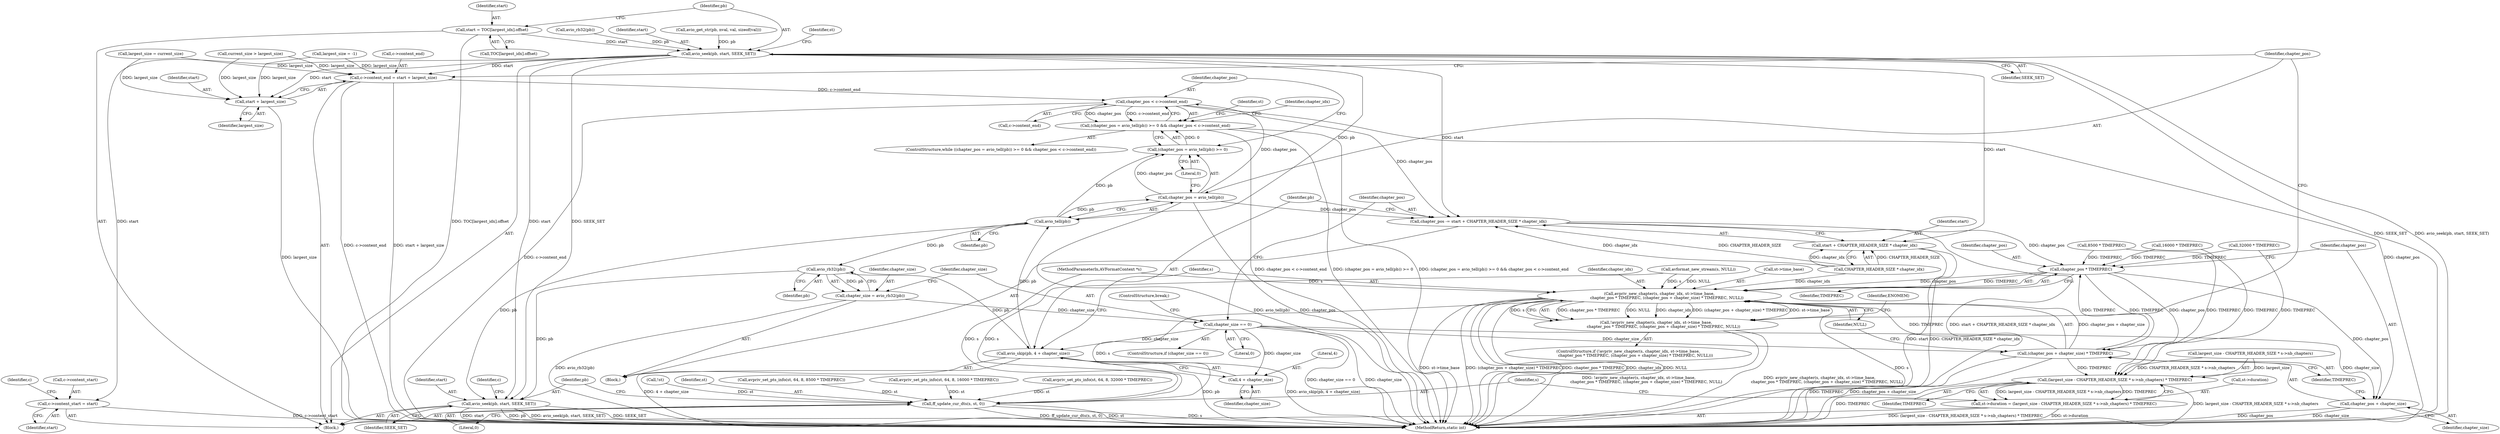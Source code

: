 digraph "0_FFmpeg_ed188f6dcdf0935c939ed813cf8745d50742014b@array" {
"1000754" [label="(Call,start = TOC[largest_idx].offset)"];
"1000761" [label="(Call,avio_seek(pb, start, SEEK_SET))"];
"1000770" [label="(Call,c->content_start = start)"];
"1000775" [label="(Call,c->content_end = start + largest_size)"];
"1000790" [label="(Call,chapter_pos < c->content_end)"];
"1000783" [label="(Call,(chapter_pos = avio_tell(pb)) >= 0 && chapter_pos < c->content_end)"];
"1000812" [label="(Call,chapter_pos -= start + CHAPTER_HEADER_SIZE * chapter_idx)"];
"1000832" [label="(Call,chapter_pos * TIMEPREC)"];
"1000826" [label="(Call,avpriv_new_chapter(s, chapter_idx, st->time_base,\n            chapter_pos * TIMEPREC, (chapter_pos + chapter_size) * TIMEPREC, NULL))"];
"1000825" [label="(Call,!avpriv_new_chapter(s, chapter_idx, st->time_base,\n            chapter_pos * TIMEPREC, (chapter_pos + chapter_size) * TIMEPREC, NULL))"];
"1000857" [label="(Call,ff_update_cur_dts(s, st, 0))"];
"1000835" [label="(Call,(chapter_pos + chapter_size) * TIMEPREC)"];
"1000848" [label="(Call,(largest_size - CHAPTER_HEADER_SIZE * s->nb_chapters) * TIMEPREC)"];
"1000844" [label="(Call,st->duration = (largest_size - CHAPTER_HEADER_SIZE * s->nb_chapters) * TIMEPREC)"];
"1000836" [label="(Call,chapter_pos + chapter_size)"];
"1000779" [label="(Call,start + largest_size)"];
"1000787" [label="(Call,avio_tell(pb))"];
"1000784" [label="(Call,(chapter_pos = avio_tell(pb)) >= 0)"];
"1000785" [label="(Call,chapter_pos = avio_tell(pb))"];
"1000805" [label="(Call,avio_rb32(pb))"];
"1000803" [label="(Call,chapter_size = avio_rb32(pb))"];
"1000808" [label="(Call,chapter_size == 0)"];
"1000819" [label="(Call,avio_skip(pb, 4 + chapter_size))"];
"1000821" [label="(Call,4 + chapter_size)"];
"1000861" [label="(Call,avio_seek(pb, start, SEEK_SET))"];
"1000814" [label="(Call,start + CHAPTER_HEADER_SIZE * chapter_idx)"];
"1000812" [label="(Call,chapter_pos -= start + CHAPTER_HEADER_SIZE * chapter_idx)"];
"1000792" [label="(Call,c->content_end)"];
"1000781" [label="(Identifier,largest_size)"];
"1000825" [label="(Call,!avpriv_new_chapter(s, chapter_idx, st->time_base,\n            chapter_pos * TIMEPREC, (chapter_pos + chapter_size) * TIMEPREC, NULL))"];
"1000282" [label="(Call,avio_get_str(pb, nval, val, sizeof(val)))"];
"1000858" [label="(Identifier,s)"];
"1000809" [label="(Identifier,chapter_size)"];
"1000835" [label="(Call,(chapter_pos + chapter_size) * TIMEPREC)"];
"1000754" [label="(Call,start = TOC[largest_idx].offset)"];
"1000782" [label="(ControlStructure,while ((chapter_pos = avio_tell(pb)) >= 0 && chapter_pos < c->content_end))"];
"1000828" [label="(Identifier,chapter_idx)"];
"1000788" [label="(Identifier,pb)"];
"1000836" [label="(Call,chapter_pos + chapter_size)"];
"1000723" [label="(Call,16000 * TIMEPREC)"];
"1000762" [label="(Identifier,pb)"];
"1000127" [label="(MethodParameterIn,AVFormatContext *s)"];
"1000832" [label="(Call,chapter_pos * TIMEPREC)"];
"1000611" [label="(Call,avpriv_set_pts_info(st, 64, 8, 32000 * TIMEPREC))"];
"1000744" [label="(Call,current_size > largest_size)"];
"1000839" [label="(Identifier,TIMEPREC)"];
"1000783" [label="(Call,(chapter_pos = avio_tell(pb)) >= 0 && chapter_pos < c->content_end)"];
"1000823" [label="(Identifier,chapter_size)"];
"1000780" [label="(Identifier,start)"];
"1000564" [label="(Call,avformat_new_stream(s, NULL))"];
"1000834" [label="(Identifier,TIMEPREC)"];
"1000568" [label="(Call,!st)"];
"1000821" [label="(Call,4 + chapter_size)"];
"1000777" [label="(Identifier,c)"];
"1000771" [label="(Call,c->content_start)"];
"1000849" [label="(Call,largest_size - CHAPTER_HEADER_SIZE * s->nb_chapters)"];
"1000810" [label="(Literal,0)"];
"1000764" [label="(Identifier,SEEK_SET)"];
"1000155" [label="(Call,largest_size = -1)"];
"1000815" [label="(Identifier,start)"];
"1000808" [label="(Call,chapter_size == 0)"];
"1000786" [label="(Identifier,chapter_pos)"];
"1000877" [label="(MethodReturn,static int)"];
"1000751" [label="(Call,largest_size = current_size)"];
"1000844" [label="(Call,st->duration = (largest_size - CHAPTER_HEADER_SIZE * s->nb_chapters) * TIMEPREC)"];
"1000755" [label="(Identifier,start)"];
"1000816" [label="(Call,CHAPTER_HEADER_SIZE * chapter_idx)"];
"1000829" [label="(Call,st->time_base)"];
"1000128" [label="(Block,)"];
"1000806" [label="(Identifier,pb)"];
"1000779" [label="(Call,start + largest_size)"];
"1000833" [label="(Identifier,chapter_pos)"];
"1000824" [label="(ControlStructure,if (!avpriv_new_chapter(s, chapter_idx, st->time_base,\n            chapter_pos * TIMEPREC, (chapter_pos + chapter_size) * TIMEPREC, NULL)))"];
"1000784" [label="(Call,(chapter_pos = avio_tell(pb)) >= 0)"];
"1000846" [label="(Identifier,st)"];
"1000774" [label="(Identifier,start)"];
"1000787" [label="(Call,avio_tell(pb))"];
"1000795" [label="(Block,)"];
"1000859" [label="(Identifier,st)"];
"1000776" [label="(Call,c->content_end)"];
"1000843" [label="(Identifier,ENOMEM)"];
"1000840" [label="(Identifier,NULL)"];
"1000848" [label="(Call,(largest_size - CHAPTER_HEADER_SIZE * s->nb_chapters) * TIMEPREC)"];
"1000804" [label="(Identifier,chapter_size)"];
"1000805" [label="(Call,avio_rb32(pb))"];
"1000775" [label="(Call,c->content_end = start + largest_size)"];
"1000615" [label="(Call,32000 * TIMEPREC)"];
"1000856" [label="(Identifier,TIMEPREC)"];
"1000669" [label="(Call,8500 * TIMEPREC)"];
"1000814" [label="(Call,start + CHAPTER_HEADER_SIZE * chapter_idx)"];
"1000807" [label="(ControlStructure,if (chapter_size == 0))"];
"1000862" [label="(Identifier,pb)"];
"1000860" [label="(Literal,0)"];
"1000819" [label="(Call,avio_skip(pb, 4 + chapter_size))"];
"1000827" [label="(Identifier,s)"];
"1000761" [label="(Call,avio_seek(pb, start, SEEK_SET))"];
"1000838" [label="(Identifier,chapter_size)"];
"1000820" [label="(Identifier,pb)"];
"1000790" [label="(Call,chapter_pos < c->content_end)"];
"1000826" [label="(Call,avpriv_new_chapter(s, chapter_idx, st->time_base,\n            chapter_pos * TIMEPREC, (chapter_pos + chapter_size) * TIMEPREC, NULL))"];
"1000857" [label="(Call,ff_update_cur_dts(s, st, 0))"];
"1000770" [label="(Call,c->content_start = start)"];
"1000813" [label="(Identifier,chapter_pos)"];
"1000837" [label="(Identifier,chapter_pos)"];
"1000822" [label="(Literal,4)"];
"1000767" [label="(Identifier,st)"];
"1000237" [label="(Call,avio_rb32(pb))"];
"1000867" [label="(Identifier,c)"];
"1000864" [label="(Identifier,SEEK_SET)"];
"1000791" [label="(Identifier,chapter_pos)"];
"1000789" [label="(Literal,0)"];
"1000845" [label="(Call,st->duration)"];
"1000811" [label="(ControlStructure,break;)"];
"1000803" [label="(Call,chapter_size = avio_rb32(pb))"];
"1000756" [label="(Call,TOC[largest_idx].offset)"];
"1000785" [label="(Call,chapter_pos = avio_tell(pb))"];
"1000665" [label="(Call,avpriv_set_pts_info(st, 64, 8, 8500 * TIMEPREC))"];
"1000861" [label="(Call,avio_seek(pb, start, SEEK_SET))"];
"1000763" [label="(Identifier,start)"];
"1000863" [label="(Identifier,start)"];
"1000798" [label="(Identifier,chapter_idx)"];
"1000719" [label="(Call,avpriv_set_pts_info(st, 64, 8, 16000 * TIMEPREC))"];
"1000754" -> "1000128"  [label="AST: "];
"1000754" -> "1000756"  [label="CFG: "];
"1000755" -> "1000754"  [label="AST: "];
"1000756" -> "1000754"  [label="AST: "];
"1000762" -> "1000754"  [label="CFG: "];
"1000754" -> "1000877"  [label="DDG: TOC[largest_idx].offset"];
"1000754" -> "1000761"  [label="DDG: start"];
"1000761" -> "1000128"  [label="AST: "];
"1000761" -> "1000764"  [label="CFG: "];
"1000762" -> "1000761"  [label="AST: "];
"1000763" -> "1000761"  [label="AST: "];
"1000764" -> "1000761"  [label="AST: "];
"1000767" -> "1000761"  [label="CFG: "];
"1000761" -> "1000877"  [label="DDG: SEEK_SET"];
"1000761" -> "1000877"  [label="DDG: avio_seek(pb, start, SEEK_SET)"];
"1000237" -> "1000761"  [label="DDG: pb"];
"1000282" -> "1000761"  [label="DDG: pb"];
"1000761" -> "1000770"  [label="DDG: start"];
"1000761" -> "1000775"  [label="DDG: start"];
"1000761" -> "1000779"  [label="DDG: start"];
"1000761" -> "1000787"  [label="DDG: pb"];
"1000761" -> "1000812"  [label="DDG: start"];
"1000761" -> "1000814"  [label="DDG: start"];
"1000761" -> "1000861"  [label="DDG: start"];
"1000761" -> "1000861"  [label="DDG: SEEK_SET"];
"1000770" -> "1000128"  [label="AST: "];
"1000770" -> "1000774"  [label="CFG: "];
"1000771" -> "1000770"  [label="AST: "];
"1000774" -> "1000770"  [label="AST: "];
"1000777" -> "1000770"  [label="CFG: "];
"1000770" -> "1000877"  [label="DDG: c->content_start"];
"1000775" -> "1000128"  [label="AST: "];
"1000775" -> "1000779"  [label="CFG: "];
"1000776" -> "1000775"  [label="AST: "];
"1000779" -> "1000775"  [label="AST: "];
"1000786" -> "1000775"  [label="CFG: "];
"1000775" -> "1000877"  [label="DDG: c->content_end"];
"1000775" -> "1000877"  [label="DDG: start + largest_size"];
"1000744" -> "1000775"  [label="DDG: largest_size"];
"1000751" -> "1000775"  [label="DDG: largest_size"];
"1000155" -> "1000775"  [label="DDG: largest_size"];
"1000775" -> "1000790"  [label="DDG: c->content_end"];
"1000790" -> "1000783"  [label="AST: "];
"1000790" -> "1000792"  [label="CFG: "];
"1000791" -> "1000790"  [label="AST: "];
"1000792" -> "1000790"  [label="AST: "];
"1000783" -> "1000790"  [label="CFG: "];
"1000790" -> "1000877"  [label="DDG: c->content_end"];
"1000790" -> "1000877"  [label="DDG: chapter_pos"];
"1000790" -> "1000783"  [label="DDG: chapter_pos"];
"1000790" -> "1000783"  [label="DDG: c->content_end"];
"1000785" -> "1000790"  [label="DDG: chapter_pos"];
"1000790" -> "1000812"  [label="DDG: chapter_pos"];
"1000783" -> "1000782"  [label="AST: "];
"1000783" -> "1000784"  [label="CFG: "];
"1000784" -> "1000783"  [label="AST: "];
"1000798" -> "1000783"  [label="CFG: "];
"1000846" -> "1000783"  [label="CFG: "];
"1000783" -> "1000877"  [label="DDG: (chapter_pos = avio_tell(pb)) >= 0 && chapter_pos < c->content_end"];
"1000783" -> "1000877"  [label="DDG: chapter_pos < c->content_end"];
"1000783" -> "1000877"  [label="DDG: (chapter_pos = avio_tell(pb)) >= 0"];
"1000784" -> "1000783"  [label="DDG: 0"];
"1000812" -> "1000795"  [label="AST: "];
"1000812" -> "1000814"  [label="CFG: "];
"1000813" -> "1000812"  [label="AST: "];
"1000814" -> "1000812"  [label="AST: "];
"1000820" -> "1000812"  [label="CFG: "];
"1000812" -> "1000877"  [label="DDG: start + CHAPTER_HEADER_SIZE * chapter_idx"];
"1000816" -> "1000812"  [label="DDG: CHAPTER_HEADER_SIZE"];
"1000816" -> "1000812"  [label="DDG: chapter_idx"];
"1000785" -> "1000812"  [label="DDG: chapter_pos"];
"1000812" -> "1000832"  [label="DDG: chapter_pos"];
"1000832" -> "1000826"  [label="AST: "];
"1000832" -> "1000834"  [label="CFG: "];
"1000833" -> "1000832"  [label="AST: "];
"1000834" -> "1000832"  [label="AST: "];
"1000837" -> "1000832"  [label="CFG: "];
"1000832" -> "1000826"  [label="DDG: chapter_pos"];
"1000832" -> "1000826"  [label="DDG: TIMEPREC"];
"1000615" -> "1000832"  [label="DDG: TIMEPREC"];
"1000669" -> "1000832"  [label="DDG: TIMEPREC"];
"1000723" -> "1000832"  [label="DDG: TIMEPREC"];
"1000835" -> "1000832"  [label="DDG: TIMEPREC"];
"1000832" -> "1000835"  [label="DDG: chapter_pos"];
"1000832" -> "1000835"  [label="DDG: TIMEPREC"];
"1000832" -> "1000836"  [label="DDG: chapter_pos"];
"1000826" -> "1000825"  [label="AST: "];
"1000826" -> "1000840"  [label="CFG: "];
"1000827" -> "1000826"  [label="AST: "];
"1000828" -> "1000826"  [label="AST: "];
"1000829" -> "1000826"  [label="AST: "];
"1000835" -> "1000826"  [label="AST: "];
"1000840" -> "1000826"  [label="AST: "];
"1000825" -> "1000826"  [label="CFG: "];
"1000826" -> "1000877"  [label="DDG: s"];
"1000826" -> "1000877"  [label="DDG: st->time_base"];
"1000826" -> "1000877"  [label="DDG: (chapter_pos + chapter_size) * TIMEPREC"];
"1000826" -> "1000877"  [label="DDG: chapter_pos * TIMEPREC"];
"1000826" -> "1000877"  [label="DDG: chapter_idx"];
"1000826" -> "1000877"  [label="DDG: NULL"];
"1000826" -> "1000825"  [label="DDG: chapter_pos * TIMEPREC"];
"1000826" -> "1000825"  [label="DDG: NULL"];
"1000826" -> "1000825"  [label="DDG: chapter_idx"];
"1000826" -> "1000825"  [label="DDG: (chapter_pos + chapter_size) * TIMEPREC"];
"1000826" -> "1000825"  [label="DDG: st->time_base"];
"1000826" -> "1000825"  [label="DDG: s"];
"1000564" -> "1000826"  [label="DDG: s"];
"1000564" -> "1000826"  [label="DDG: NULL"];
"1000127" -> "1000826"  [label="DDG: s"];
"1000816" -> "1000826"  [label="DDG: chapter_idx"];
"1000835" -> "1000826"  [label="DDG: chapter_pos + chapter_size"];
"1000835" -> "1000826"  [label="DDG: TIMEPREC"];
"1000826" -> "1000857"  [label="DDG: s"];
"1000825" -> "1000824"  [label="AST: "];
"1000786" -> "1000825"  [label="CFG: "];
"1000843" -> "1000825"  [label="CFG: "];
"1000825" -> "1000877"  [label="DDG: avpriv_new_chapter(s, chapter_idx, st->time_base,\n            chapter_pos * TIMEPREC, (chapter_pos + chapter_size) * TIMEPREC, NULL)"];
"1000825" -> "1000877"  [label="DDG: !avpriv_new_chapter(s, chapter_idx, st->time_base,\n            chapter_pos * TIMEPREC, (chapter_pos + chapter_size) * TIMEPREC, NULL)"];
"1000857" -> "1000128"  [label="AST: "];
"1000857" -> "1000860"  [label="CFG: "];
"1000858" -> "1000857"  [label="AST: "];
"1000859" -> "1000857"  [label="AST: "];
"1000860" -> "1000857"  [label="AST: "];
"1000862" -> "1000857"  [label="CFG: "];
"1000857" -> "1000877"  [label="DDG: s"];
"1000857" -> "1000877"  [label="DDG: ff_update_cur_dts(s, st, 0)"];
"1000857" -> "1000877"  [label="DDG: st"];
"1000564" -> "1000857"  [label="DDG: s"];
"1000127" -> "1000857"  [label="DDG: s"];
"1000568" -> "1000857"  [label="DDG: st"];
"1000719" -> "1000857"  [label="DDG: st"];
"1000665" -> "1000857"  [label="DDG: st"];
"1000611" -> "1000857"  [label="DDG: st"];
"1000835" -> "1000839"  [label="CFG: "];
"1000836" -> "1000835"  [label="AST: "];
"1000839" -> "1000835"  [label="AST: "];
"1000840" -> "1000835"  [label="CFG: "];
"1000835" -> "1000877"  [label="DDG: chapter_pos + chapter_size"];
"1000835" -> "1000877"  [label="DDG: TIMEPREC"];
"1000808" -> "1000835"  [label="DDG: chapter_size"];
"1000835" -> "1000848"  [label="DDG: TIMEPREC"];
"1000848" -> "1000844"  [label="AST: "];
"1000848" -> "1000856"  [label="CFG: "];
"1000849" -> "1000848"  [label="AST: "];
"1000856" -> "1000848"  [label="AST: "];
"1000844" -> "1000848"  [label="CFG: "];
"1000848" -> "1000877"  [label="DDG: largest_size - CHAPTER_HEADER_SIZE * s->nb_chapters"];
"1000848" -> "1000877"  [label="DDG: TIMEPREC"];
"1000848" -> "1000844"  [label="DDG: largest_size - CHAPTER_HEADER_SIZE * s->nb_chapters"];
"1000848" -> "1000844"  [label="DDG: TIMEPREC"];
"1000849" -> "1000848"  [label="DDG: largest_size"];
"1000849" -> "1000848"  [label="DDG: CHAPTER_HEADER_SIZE * s->nb_chapters"];
"1000615" -> "1000848"  [label="DDG: TIMEPREC"];
"1000669" -> "1000848"  [label="DDG: TIMEPREC"];
"1000723" -> "1000848"  [label="DDG: TIMEPREC"];
"1000844" -> "1000128"  [label="AST: "];
"1000845" -> "1000844"  [label="AST: "];
"1000858" -> "1000844"  [label="CFG: "];
"1000844" -> "1000877"  [label="DDG: (largest_size - CHAPTER_HEADER_SIZE * s->nb_chapters) * TIMEPREC"];
"1000844" -> "1000877"  [label="DDG: st->duration"];
"1000836" -> "1000838"  [label="CFG: "];
"1000837" -> "1000836"  [label="AST: "];
"1000838" -> "1000836"  [label="AST: "];
"1000839" -> "1000836"  [label="CFG: "];
"1000836" -> "1000877"  [label="DDG: chapter_size"];
"1000836" -> "1000877"  [label="DDG: chapter_pos"];
"1000808" -> "1000836"  [label="DDG: chapter_size"];
"1000779" -> "1000781"  [label="CFG: "];
"1000780" -> "1000779"  [label="AST: "];
"1000781" -> "1000779"  [label="AST: "];
"1000779" -> "1000877"  [label="DDG: largest_size"];
"1000744" -> "1000779"  [label="DDG: largest_size"];
"1000751" -> "1000779"  [label="DDG: largest_size"];
"1000155" -> "1000779"  [label="DDG: largest_size"];
"1000787" -> "1000785"  [label="AST: "];
"1000787" -> "1000788"  [label="CFG: "];
"1000788" -> "1000787"  [label="AST: "];
"1000785" -> "1000787"  [label="CFG: "];
"1000787" -> "1000784"  [label="DDG: pb"];
"1000787" -> "1000785"  [label="DDG: pb"];
"1000819" -> "1000787"  [label="DDG: pb"];
"1000787" -> "1000805"  [label="DDG: pb"];
"1000787" -> "1000861"  [label="DDG: pb"];
"1000784" -> "1000789"  [label="CFG: "];
"1000785" -> "1000784"  [label="AST: "];
"1000789" -> "1000784"  [label="AST: "];
"1000791" -> "1000784"  [label="CFG: "];
"1000785" -> "1000784"  [label="DDG: chapter_pos"];
"1000786" -> "1000785"  [label="AST: "];
"1000789" -> "1000785"  [label="CFG: "];
"1000785" -> "1000877"  [label="DDG: chapter_pos"];
"1000785" -> "1000877"  [label="DDG: avio_tell(pb)"];
"1000805" -> "1000803"  [label="AST: "];
"1000805" -> "1000806"  [label="CFG: "];
"1000806" -> "1000805"  [label="AST: "];
"1000803" -> "1000805"  [label="CFG: "];
"1000805" -> "1000803"  [label="DDG: pb"];
"1000805" -> "1000819"  [label="DDG: pb"];
"1000805" -> "1000861"  [label="DDG: pb"];
"1000803" -> "1000795"  [label="AST: "];
"1000804" -> "1000803"  [label="AST: "];
"1000809" -> "1000803"  [label="CFG: "];
"1000803" -> "1000877"  [label="DDG: avio_rb32(pb)"];
"1000803" -> "1000808"  [label="DDG: chapter_size"];
"1000808" -> "1000807"  [label="AST: "];
"1000808" -> "1000810"  [label="CFG: "];
"1000809" -> "1000808"  [label="AST: "];
"1000810" -> "1000808"  [label="AST: "];
"1000811" -> "1000808"  [label="CFG: "];
"1000813" -> "1000808"  [label="CFG: "];
"1000808" -> "1000877"  [label="DDG: chapter_size == 0"];
"1000808" -> "1000877"  [label="DDG: chapter_size"];
"1000808" -> "1000819"  [label="DDG: chapter_size"];
"1000808" -> "1000821"  [label="DDG: chapter_size"];
"1000819" -> "1000795"  [label="AST: "];
"1000819" -> "1000821"  [label="CFG: "];
"1000820" -> "1000819"  [label="AST: "];
"1000821" -> "1000819"  [label="AST: "];
"1000827" -> "1000819"  [label="CFG: "];
"1000819" -> "1000877"  [label="DDG: pb"];
"1000819" -> "1000877"  [label="DDG: avio_skip(pb, 4 + chapter_size)"];
"1000819" -> "1000877"  [label="DDG: 4 + chapter_size"];
"1000821" -> "1000823"  [label="CFG: "];
"1000822" -> "1000821"  [label="AST: "];
"1000823" -> "1000821"  [label="AST: "];
"1000861" -> "1000128"  [label="AST: "];
"1000861" -> "1000864"  [label="CFG: "];
"1000862" -> "1000861"  [label="AST: "];
"1000863" -> "1000861"  [label="AST: "];
"1000864" -> "1000861"  [label="AST: "];
"1000867" -> "1000861"  [label="CFG: "];
"1000861" -> "1000877"  [label="DDG: SEEK_SET"];
"1000861" -> "1000877"  [label="DDG: start"];
"1000861" -> "1000877"  [label="DDG: pb"];
"1000861" -> "1000877"  [label="DDG: avio_seek(pb, start, SEEK_SET)"];
"1000814" -> "1000816"  [label="CFG: "];
"1000815" -> "1000814"  [label="AST: "];
"1000816" -> "1000814"  [label="AST: "];
"1000814" -> "1000877"  [label="DDG: CHAPTER_HEADER_SIZE * chapter_idx"];
"1000814" -> "1000877"  [label="DDG: start"];
"1000816" -> "1000814"  [label="DDG: CHAPTER_HEADER_SIZE"];
"1000816" -> "1000814"  [label="DDG: chapter_idx"];
}
